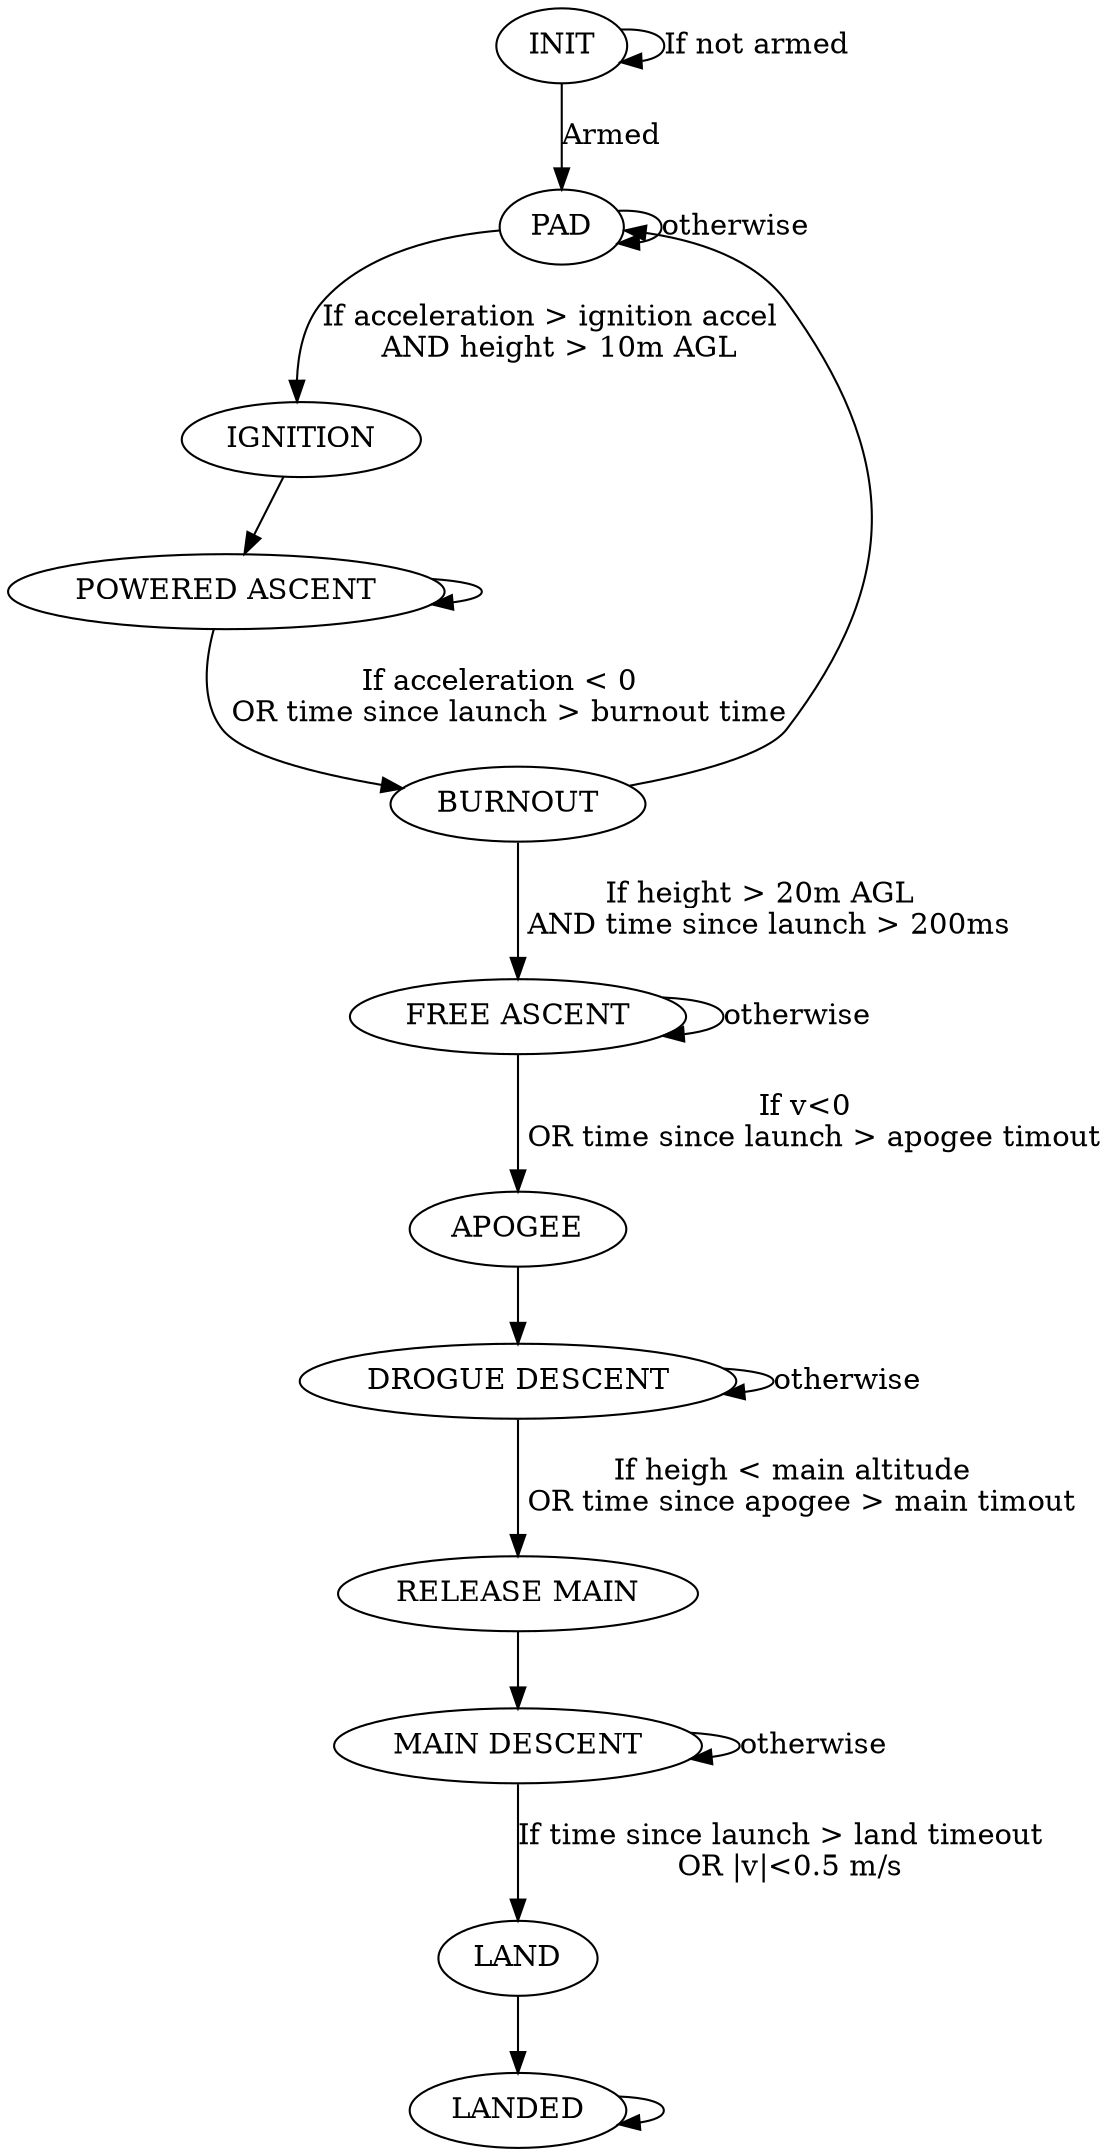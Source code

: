 digraph {
  INIT -> INIT [label="If not armed"];
  INIT -> PAD [label="Armed"];
  PAD -> PAD[label="otherwise"];
  PAD -> IGNITION[label="If acceleration > ignition accel \n AND height > 10m AGL"];
  //ignition needs to say "save launch time" somewhere
  IGNITION -> "POWERED ASCENT"; 
  "POWERED ASCENT" ->  "POWERED ASCENT";
  "POWERED ASCENT" -> BURNOUT [label="If acceleration < 0 \n OR time since launch > burnout time"];
  //burnout fires the dart
  BURNOUT -> PAD
  //it better go to pad before firing
  BURNOUT -> "FREE ASCENT" [label="If height > 20m AGL \n AND time since launch > 200ms"];
  "FREE ASCENT" -> "FREE ASCENT" [label="otherwise"];
  "FREE ASCENT" -> APOGEE[label="If v<0 \n OR time since launch > apogee timout"];
  APOGEE -> "DROGUE DESCENT";
  //apogee saves an apogee time and fires the drogue
  "DROGUE DESCENT" -> "RELEASE MAIN"[label="If heigh < main altitude \n OR time since apogee > main timout"];
  "DROGUE DESCENT" -> "DROGUE DESCENT"[label="otherwise"];
  "RELEASE MAIN" -> "MAIN DESCENT";
  //release main fires main parachute
  "MAIN DESCENT" -> "MAIN DESCENT"[label="otherwise"];
  "MAIN DESCENT" -> LAND[label="If time since launch > land timeout \n OR |v|<0.5 m/s"];
  LAND -> LANDED;
  LANDED -> LANDED;
  }
